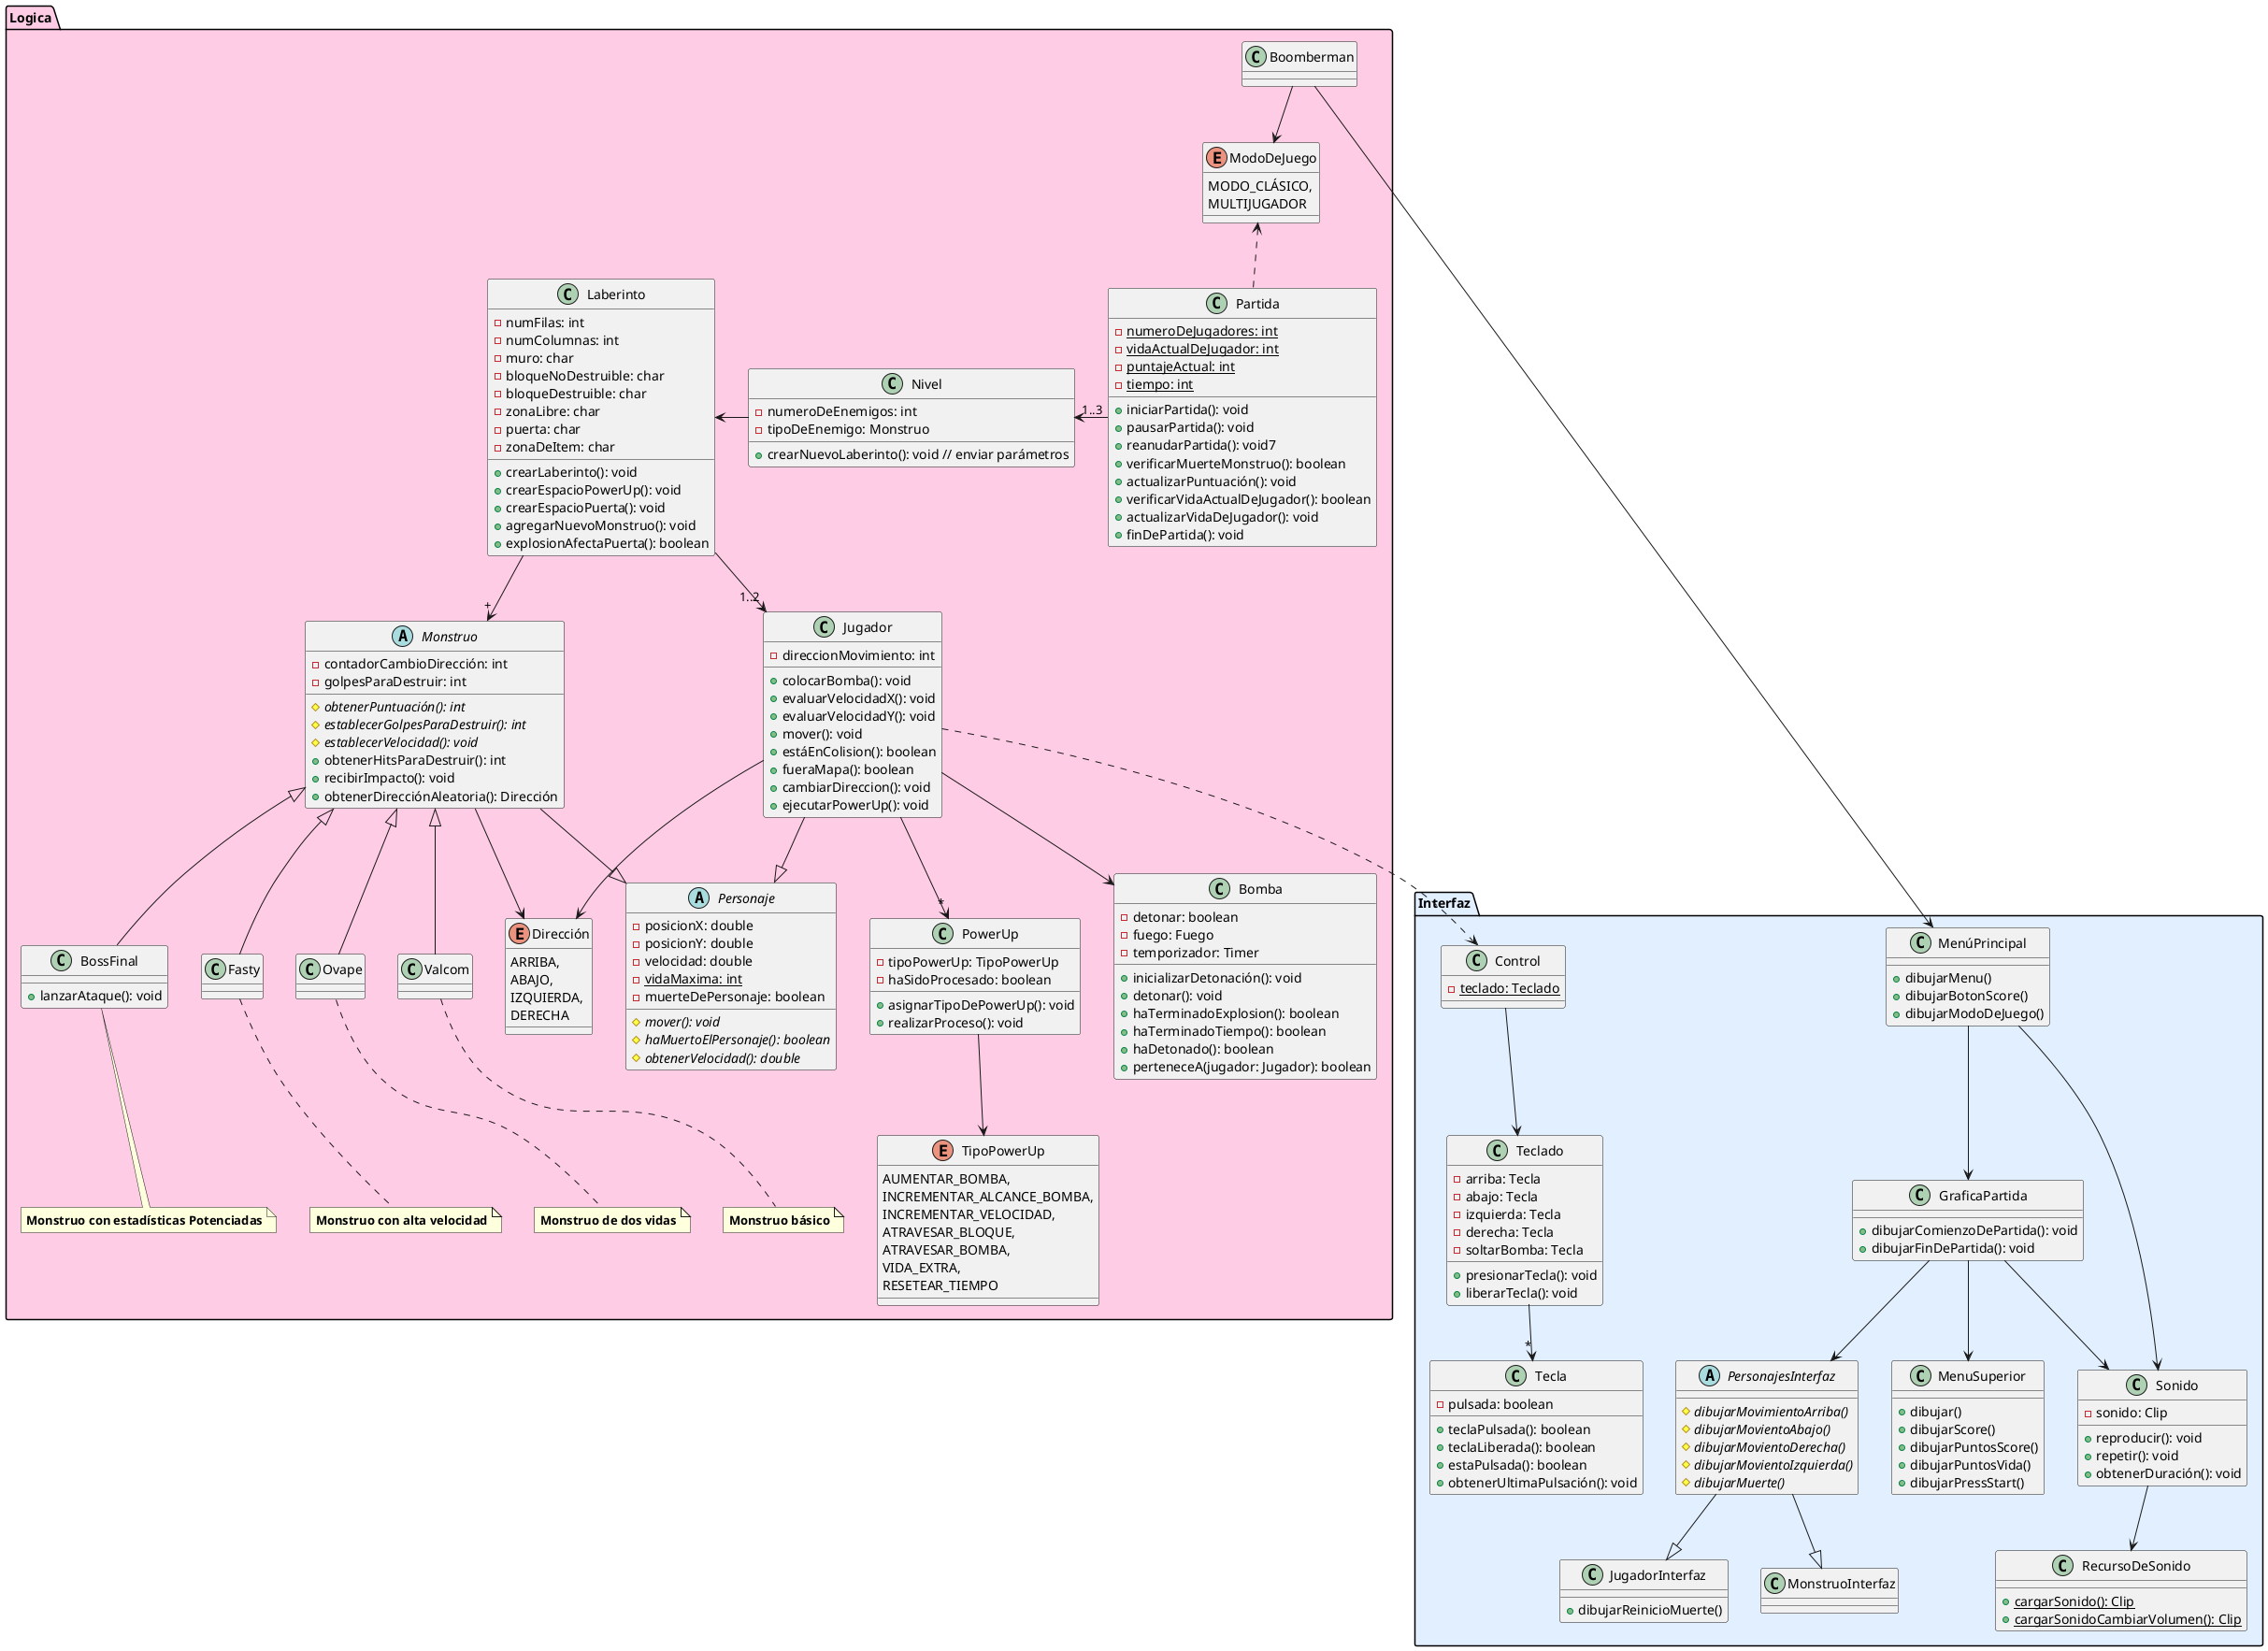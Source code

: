@startuml
'https://plantuml.com/class-diagram

!define INTERFAZ_PACK #E2EFFF
!define LOGICA_PACK #FFCCE5

package "Interfaz" INTERFAZ_PACK {
  class MenúPrincipal {
    + dibujarMenu()
    + dibujarBotonScore()
    + dibujarModoDeJuego()
  }
  abstract class PersonajesInterfaz{
  # {abstract} dibujarMovimientoArriba()
  # {abstract} dibujarMovientoAbajo()
  # {abstract} dibujarMovientoDerecha()
  # {abstract} dibujarMovientoIzquierda()
  # {abstract} dibujarMuerte()
  }
  class JugadorInterfaz{
  + dibujarReinicioMuerte()
  }
  class MonstruoInterfaz{

  }

class Control {
    - {static} teclado: Teclado
  }
  class GraficaPartida {
   + dibujarComienzoDePartida(): void
   + dibujarFinDePartida(): void

  }
  class MenuSuperior {
    + dibujar()
    + dibujarScore()
    + dibujarPuntosScore()
    + dibujarPuntosVida()
    + dibujarPressStart()
  }

  class RecursoDeSonido {
    + {static} cargarSonido(): Clip
    + {static} cargarSonidoCambiarVolumen(): Clip
  }

  class Sonido {
    - sonido: Clip
    + reproducir(): void
    + repetir(): void
    + obtenerDuración(): void
  }

  class Tecla {
    - pulsada: boolean
    + teclaPulsada(): boolean
    + teclaLiberada(): boolean
    + estaPulsada(): boolean
    + obtenerUltimaPulsación(): void
  }

  class Teclado {
    - arriba: Tecla
    - abajo: Tecla
    - izquierda: Tecla
    - derecha: Tecla
    - soltarBomba: Tecla
    + presionarTecla(): void
    + liberarTecla(): void
  }

}

package "Logica" LOGICA_PACK {
  enum ModoDeJuego {
    MODO_CLÁSICO,
    MULTIJUGADOR
  }

enum Dirección {
  ARRIBA,
  ABAJO,
  IZQUIERDA,
  DERECHA
}

enum TipoPowerUp {
  AUMENTAR_BOMBA,
  INCREMENTAR_ALCANCE_BOMBA,
  INCREMENTAR_VELOCIDAD,
  ATRAVESAR_BLOQUE,
  ATRAVESAR_BOMBA,
  VIDA_EXTRA,
  RESETEAR_TIEMPO
}

class Boomberman {}

class Partida {
  - {static} numeroDeJugadores: int
  - {static} vidaActualDeJugador: int
  - {static} puntajeActual: int
  - {static} tiempo: int
  + iniciarPartida(): void
  + pausarPartida(): void
  + reanudarPartida(): void7
  + verificarMuerteMonstruo(): boolean
  + actualizarPuntuación(): void
  + verificarVidaActualDeJugador(): boolean
  + actualizarVidaDeJugador(): void
  + finDePartida(): void
}

class Nivel {
  - numeroDeEnemigos: int
  - tipoDeEnemigo: Monstruo
  + crearNuevoLaberinto(): void // enviar parámetros
}

class Laberinto {
  - numFilas: int
  - numColumnas: int
  - muro: char
  - bloqueNoDestruible: char
  - bloqueDestruible: char
  - zonaLibre: char
  - puerta: char
  - zonaDeItem: char
  + crearLaberinto(): void
  + crearEspacioPowerUp(): void
  + crearEspacioPuerta(): void
  + agregarNuevoMonstruo(): void
  + explosionAfectaPuerta(): boolean
}

class PowerUp {
  - tipoPowerUp: TipoPowerUp
  - haSidoProcesado: boolean
  + asignarTipoDePowerUp(): void
  + realizarProceso(): void
}

abstract class Monstruo {
  - contadorCambioDirección: int
  - golpesParaDestruir: int
  # {abstract} obtenerPuntuación(): int
  # {abstract} establecerGolpesParaDestruir(): int
  # {abstract} establecerVelocidad(): void
  + obtenerHitsParaDestruir(): int
  + recibirImpacto(): void
  + obtenerDirecciónAleatoria(): Dirección
}

class Fasty {
}

class Ovape {
}

class Valcom {

}

class BossFinal {
  + lanzarAtaque(): void
}

abstract class Personaje{
  - posicionX: double
  - posicionY: double
  - velocidad: double
  - {static} vidaMaxima: int
  - muerteDePersonaje: boolean
  # {abstract} mover(): void
  # {abstract} haMuertoElPersonaje(): boolean
  # {abstract} obtenerVelocidad(): double

}

class Jugador {
  - direccionMovimiento: int
  + colocarBomba(): void
  + evaluarVelocidadX(): void
  + evaluarVelocidadY(): void
  + mover(): void
  + estáEnColision(): boolean
  + fueraMapa(): boolean
  + cambiarDireccion(): void
  + ejecutarPowerUp(): void
}


class Bomba {
  - detonar: boolean
  - fuego: Fuego
  - temporizador: Timer
  + inicializarDetonación(): void
  + detonar(): void
  + haTerminadoExplosion(): boolean
  + haTerminadoTiempo(): boolean
  + haDetonado(): boolean
  + perteneceA(jugador: Jugador): boolean
}
note bottom of Fasty
  <b>Monstruo con alta velocidad
end note
note bottom of Ovape
  <b>Monstruo de dos vidas
end note
note bottom of Valcom
  <b>Monstruo básico
end note
note bottom of BossFinal
  <b>Monstruo con estadísticas Potenciadas
end note
}

'Personaje .u|> Control
ModoDeJuego <-u- Boomberman
MenúPrincipal --> Sonido
Boomberman --> MenúPrincipal
GraficaPartida --> Sonido
GraficaPartida --> MenuSuperior
MenúPrincipal --> GraficaPartida
PowerUp --> TipoPowerUp
Jugador --> "*" PowerUp
Jugador --> Dirección
Laberinto -->"1..2" Jugador
Laberinto -->"+" Monstruo
Jugador --|> Personaje
Monstruo --|> Personaje
Nivel -l-> Laberinto
Partida -l-> "1..3" Nivel
Partida .u.> ModoDeJuego
Sonido --> RecursoDeSonido
Teclado --> "*" Tecla
Control --> Teclado
Monstruo --> Dirección
Valcom -u-|> Monstruo
Fasty -u-|> Monstruo
BossFinal -u-|>Monstruo
Ovape -u-|> Monstruo
Jugador --> Bomba
GraficaPartida --> PersonajesInterfaz
PersonajesInterfaz --|> JugadorInterfaz
PersonajesInterfaz --|> MonstruoInterfaz
Jugador ..> Control




@enduml